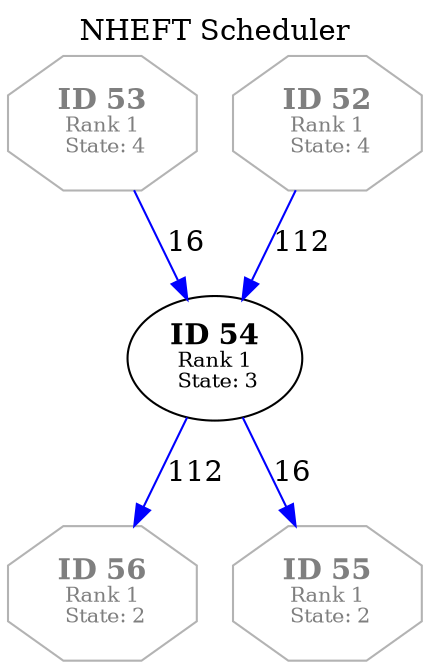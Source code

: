 // Generated in NHEFTScheduler
digraph TargetTaskGraph {
  labelloc="t";
  label="NHEFT Scheduler";
  V56 [label=<<B>ID 56</B><BR /><FONT POINT-SIZE="10">Rank 1<BR /> State: 2</FONT>> color=gray70 fontcolor=gray50 shape=octagon];
  V55 [label=<<B>ID 55</B><BR /><FONT POINT-SIZE="10">Rank 1<BR /> State: 2</FONT>> color=gray70 fontcolor=gray50 shape=octagon];
  V54 [label=<<B>ID 54</B><BR /><FONT POINT-SIZE="10">Rank 1<BR /> State: 3</FONT>>];
  V54 -> V55 [color="blue" label=<16>];
  V54 -> V56 [color="blue" label=<112>];
  V53 [label=<<B>ID 53</B><BR /><FONT POINT-SIZE="10">Rank 1<BR /> State: 4</FONT>> color=gray70 fontcolor=gray50 shape=octagon];
  V53 -> V54 [color="blue" label=<16>];
  V52 [label=<<B>ID 52</B><BR /><FONT POINT-SIZE="10">Rank 1<BR /> State: 4</FONT>> color=gray70 fontcolor=gray50 shape=octagon];
  V52 -> V54 [color="blue" label=<112>];
}
